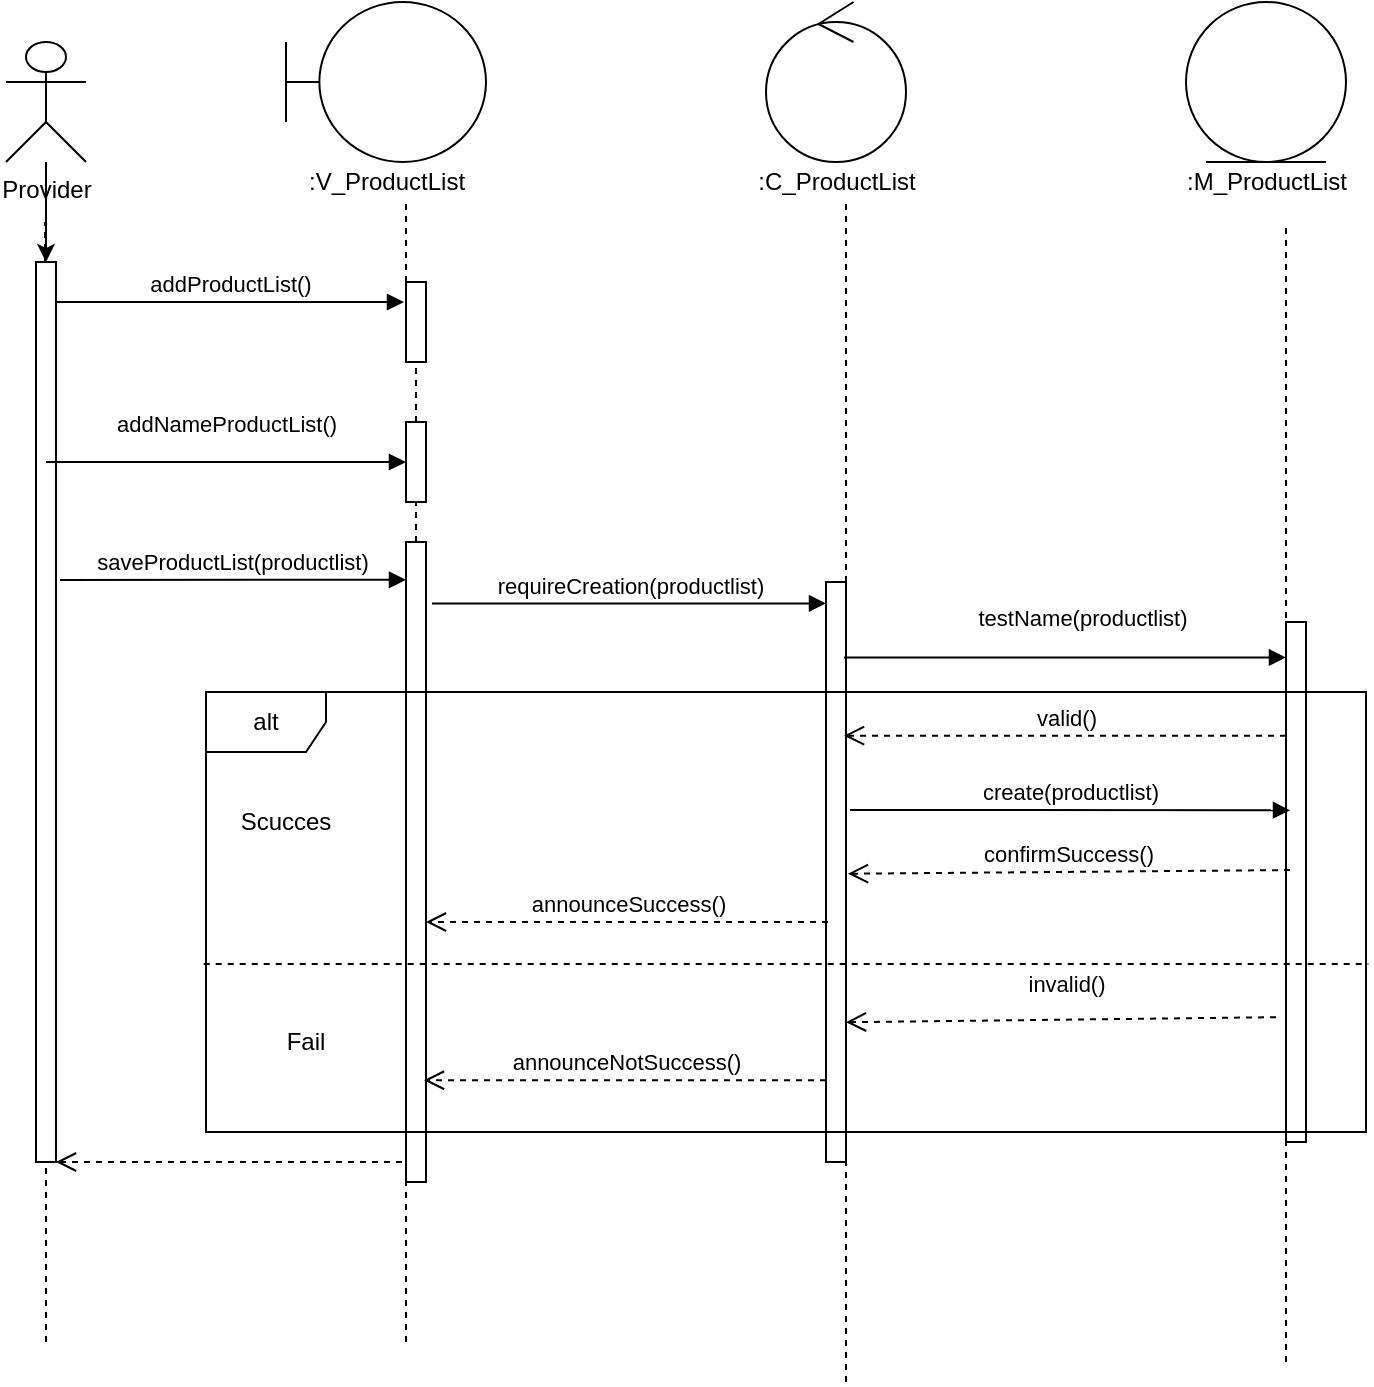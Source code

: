 <mxfile version="13.10.9" type="device"><diagram id="fVo-jaXxyMaUYtxzM8br" name="Page-1"><mxGraphModel dx="1038" dy="575" grid="1" gridSize="10" guides="1" tooltips="1" connect="1" arrows="1" fold="1" page="1" pageScale="1" pageWidth="827" pageHeight="1169" math="0" shadow="0"><root><mxCell id="0"/><mxCell id="1" parent="0"/><mxCell id="BT79eQpHgMyilD5FRebC-33" value="" style="edgeStyle=orthogonalEdgeStyle;rounded=0;orthogonalLoop=1;jettySize=auto;html=1;" parent="1" source="BT79eQpHgMyilD5FRebC-3" target="BT79eQpHgMyilD5FRebC-16" edge="1"><mxGeometry relative="1" as="geometry"/></mxCell><mxCell id="BT79eQpHgMyilD5FRebC-3" value="&lt;div&gt;Provider&lt;/div&gt;&lt;div&gt;&lt;br&gt;&lt;/div&gt;" style="shape=umlActor;verticalLabelPosition=bottom;verticalAlign=top;html=1;" parent="1" vertex="1"><mxGeometry x="100" y="40" width="40" height="60" as="geometry"/></mxCell><mxCell id="BT79eQpHgMyilD5FRebC-6" value="" style="endArrow=none;dashed=1;html=1;" parent="1" source="BT79eQpHgMyilD5FRebC-16" edge="1"><mxGeometry width="50" height="50" relative="1" as="geometry"><mxPoint x="119.5" y="460" as="sourcePoint"/><mxPoint x="119.5" y="130" as="targetPoint"/></mxGeometry></mxCell><mxCell id="BT79eQpHgMyilD5FRebC-7" value="" style="shape=umlBoundary;whiteSpace=wrap;html=1;" parent="1" vertex="1"><mxGeometry x="240" y="20" width="100" height="80" as="geometry"/></mxCell><mxCell id="BT79eQpHgMyilD5FRebC-8" value="" style="endArrow=none;dashed=1;html=1;" parent="1" source="BT79eQpHgMyilD5FRebC-18" edge="1"><mxGeometry width="50" height="50" relative="1" as="geometry"><mxPoint x="300" y="450" as="sourcePoint"/><mxPoint x="300" y="120" as="targetPoint"/></mxGeometry></mxCell><mxCell id="BT79eQpHgMyilD5FRebC-9" value="" style="ellipse;shape=umlControl;whiteSpace=wrap;html=1;" parent="1" vertex="1"><mxGeometry x="480" y="20" width="70" height="80" as="geometry"/></mxCell><mxCell id="BT79eQpHgMyilD5FRebC-10" value=":V_ProductList" style="text;html=1;align=center;verticalAlign=middle;resizable=0;points=[];autosize=1;" parent="1" vertex="1"><mxGeometry x="245" y="100" width="90" height="20" as="geometry"/></mxCell><mxCell id="BT79eQpHgMyilD5FRebC-11" value=":C_ProductList" style="text;html=1;align=center;verticalAlign=middle;resizable=0;points=[];autosize=1;" parent="1" vertex="1"><mxGeometry x="470" y="100" width="90" height="20" as="geometry"/></mxCell><mxCell id="BT79eQpHgMyilD5FRebC-12" value="" style="endArrow=none;dashed=1;html=1;" parent="1" source="BT79eQpHgMyilD5FRebC-28" edge="1"><mxGeometry width="50" height="50" relative="1" as="geometry"><mxPoint x="520" y="450" as="sourcePoint"/><mxPoint x="520" y="120" as="targetPoint"/></mxGeometry></mxCell><mxCell id="BT79eQpHgMyilD5FRebC-13" value="" style="ellipse;shape=umlEntity;whiteSpace=wrap;html=1;" parent="1" vertex="1"><mxGeometry x="690" y="20" width="80" height="80" as="geometry"/></mxCell><mxCell id="BT79eQpHgMyilD5FRebC-14" value=":M_ProductList" style="text;html=1;align=center;verticalAlign=middle;resizable=0;points=[];autosize=1;" parent="1" vertex="1"><mxGeometry x="685" y="100" width="90" height="20" as="geometry"/></mxCell><mxCell id="BT79eQpHgMyilD5FRebC-15" value="" style="endArrow=none;dashed=1;html=1;" parent="1" edge="1"><mxGeometry width="50" height="50" relative="1" as="geometry"><mxPoint x="740" y="700" as="sourcePoint"/><mxPoint x="740" y="130" as="targetPoint"/></mxGeometry></mxCell><mxCell id="BT79eQpHgMyilD5FRebC-16" value="" style="html=1;points=[];perimeter=orthogonalPerimeter;" parent="1" vertex="1"><mxGeometry x="115" y="150" width="10" height="450" as="geometry"/></mxCell><mxCell id="BT79eQpHgMyilD5FRebC-17" value="" style="endArrow=none;dashed=1;html=1;" parent="1" target="BT79eQpHgMyilD5FRebC-16" edge="1"><mxGeometry width="50" height="50" relative="1" as="geometry"><mxPoint x="120" y="690" as="sourcePoint"/><mxPoint x="119.5" y="130" as="targetPoint"/></mxGeometry></mxCell><mxCell id="BT79eQpHgMyilD5FRebC-18" value="" style="html=1;points=[];perimeter=orthogonalPerimeter;" parent="1" vertex="1"><mxGeometry x="300" y="160" width="10" height="40" as="geometry"/></mxCell><mxCell id="BT79eQpHgMyilD5FRebC-19" value="" style="endArrow=none;dashed=1;html=1;" parent="1" source="BT79eQpHgMyilD5FRebC-22" target="BT79eQpHgMyilD5FRebC-18" edge="1"><mxGeometry width="50" height="50" relative="1" as="geometry"><mxPoint x="300" y="450" as="sourcePoint"/><mxPoint x="300" y="120" as="targetPoint"/></mxGeometry></mxCell><mxCell id="BT79eQpHgMyilD5FRebC-21" value="addProductList()" style="html=1;verticalAlign=bottom;endArrow=block;" parent="1" source="BT79eQpHgMyilD5FRebC-16" edge="1"><mxGeometry width="80" relative="1" as="geometry"><mxPoint x="370" y="300" as="sourcePoint"/><mxPoint x="299" y="170" as="targetPoint"/></mxGeometry></mxCell><mxCell id="BT79eQpHgMyilD5FRebC-22" value="" style="html=1;points=[];perimeter=orthogonalPerimeter;" parent="1" vertex="1"><mxGeometry x="300" y="230" width="10" height="40" as="geometry"/></mxCell><mxCell id="BT79eQpHgMyilD5FRebC-23" value="" style="endArrow=none;dashed=1;html=1;" parent="1" source="BT79eQpHgMyilD5FRebC-25" target="BT79eQpHgMyilD5FRebC-22" edge="1"><mxGeometry width="50" height="50" relative="1" as="geometry"><mxPoint x="300" y="450" as="sourcePoint"/><mxPoint x="300" y="200" as="targetPoint"/></mxGeometry></mxCell><mxCell id="BT79eQpHgMyilD5FRebC-24" value="addNameProductList()" style="html=1;verticalAlign=bottom;endArrow=block;" parent="1" target="BT79eQpHgMyilD5FRebC-22" edge="1"><mxGeometry y="10" width="80" relative="1" as="geometry"><mxPoint x="120" y="250" as="sourcePoint"/><mxPoint x="450" y="300" as="targetPoint"/><mxPoint as="offset"/></mxGeometry></mxCell><mxCell id="BT79eQpHgMyilD5FRebC-25" value="" style="html=1;points=[];perimeter=orthogonalPerimeter;" parent="1" vertex="1"><mxGeometry x="300" y="290" width="10" height="320" as="geometry"/></mxCell><mxCell id="BT79eQpHgMyilD5FRebC-26" value="" style="endArrow=none;dashed=1;html=1;" parent="1" target="BT79eQpHgMyilD5FRebC-25" edge="1"><mxGeometry width="50" height="50" relative="1" as="geometry"><mxPoint x="300" y="690" as="sourcePoint"/><mxPoint x="300" y="270" as="targetPoint"/></mxGeometry></mxCell><mxCell id="BT79eQpHgMyilD5FRebC-27" value="saveProductList(productlist)" style="html=1;verticalAlign=bottom;endArrow=block;entryX=0;entryY=0.059;entryDx=0;entryDy=0;entryPerimeter=0;" parent="1" target="BT79eQpHgMyilD5FRebC-25" edge="1"><mxGeometry width="80" relative="1" as="geometry"><mxPoint x="127" y="309" as="sourcePoint"/><mxPoint x="450" y="300" as="targetPoint"/></mxGeometry></mxCell><mxCell id="BT79eQpHgMyilD5FRebC-28" value="" style="html=1;points=[];perimeter=orthogonalPerimeter;" parent="1" vertex="1"><mxGeometry x="510" y="310" width="10" height="290" as="geometry"/></mxCell><mxCell id="BT79eQpHgMyilD5FRebC-29" value="" style="endArrow=none;dashed=1;html=1;" parent="1" target="BT79eQpHgMyilD5FRebC-28" edge="1"><mxGeometry width="50" height="50" relative="1" as="geometry"><mxPoint x="520" y="710" as="sourcePoint"/><mxPoint x="520" y="120" as="targetPoint"/></mxGeometry></mxCell><mxCell id="BT79eQpHgMyilD5FRebC-30" value="requireCreation(productlist)" style="html=1;verticalAlign=bottom;endArrow=block;exitX=1.3;exitY=0.096;exitDx=0;exitDy=0;exitPerimeter=0;" parent="1" source="BT79eQpHgMyilD5FRebC-25" target="BT79eQpHgMyilD5FRebC-28" edge="1"><mxGeometry width="80" relative="1" as="geometry"><mxPoint x="320" y="330" as="sourcePoint"/><mxPoint x="450" y="300" as="targetPoint"/></mxGeometry></mxCell><mxCell id="BT79eQpHgMyilD5FRebC-31" value="" style="html=1;points=[];perimeter=orthogonalPerimeter;" parent="1" vertex="1"><mxGeometry x="740" y="330" width="10" height="260" as="geometry"/></mxCell><mxCell id="BT79eQpHgMyilD5FRebC-32" value="testName(productlist)" style="html=1;verticalAlign=bottom;endArrow=block;exitX=0.9;exitY=0.13;exitDx=0;exitDy=0;exitPerimeter=0;" parent="1" source="BT79eQpHgMyilD5FRebC-28" target="BT79eQpHgMyilD5FRebC-31" edge="1"><mxGeometry x="0.079" y="11" width="80" relative="1" as="geometry"><mxPoint x="521" y="390" as="sourcePoint"/><mxPoint x="738" y="390" as="targetPoint"/><mxPoint as="offset"/></mxGeometry></mxCell><mxCell id="BT79eQpHgMyilD5FRebC-42" value="valid()" style="html=1;verticalAlign=bottom;endArrow=open;dashed=1;endSize=8;entryX=0.9;entryY=0.265;entryDx=0;entryDy=0;entryPerimeter=0;" parent="1" source="BT79eQpHgMyilD5FRebC-31" target="BT79eQpHgMyilD5FRebC-28" edge="1"><mxGeometry relative="1" as="geometry"><mxPoint x="450" y="340" as="sourcePoint"/><mxPoint x="370" y="340" as="targetPoint"/></mxGeometry></mxCell><mxCell id="BT79eQpHgMyilD5FRebC-43" value="announceSuccess()" style="html=1;verticalAlign=bottom;endArrow=open;dashed=1;endSize=8;" parent="1" target="BT79eQpHgMyilD5FRebC-25" edge="1"><mxGeometry relative="1" as="geometry"><mxPoint x="511" y="480" as="sourcePoint"/><mxPoint x="370" y="340" as="targetPoint"/></mxGeometry></mxCell><mxCell id="BT79eQpHgMyilD5FRebC-44" value="" style="html=1;verticalAlign=bottom;endArrow=open;dashed=1;endSize=8;" parent="1" target="BT79eQpHgMyilD5FRebC-16" edge="1"><mxGeometry relative="1" as="geometry"><mxPoint x="298" y="600" as="sourcePoint"/><mxPoint x="370" y="340" as="targetPoint"/></mxGeometry></mxCell><mxCell id="RfuM9DsvP2pAFu_wZttO-1" value="create(productlist)" style="html=1;verticalAlign=bottom;endArrow=block;entryX=0.2;entryY=0.362;entryDx=0;entryDy=0;entryPerimeter=0;exitX=1.2;exitY=0.393;exitDx=0;exitDy=0;exitPerimeter=0;" parent="1" source="BT79eQpHgMyilD5FRebC-28" target="BT79eQpHgMyilD5FRebC-31" edge="1"><mxGeometry width="80" relative="1" as="geometry"><mxPoint x="515" y="429" as="sourcePoint"/><mxPoint x="739" y="392" as="targetPoint"/></mxGeometry></mxCell><mxCell id="RfuM9DsvP2pAFu_wZttO-2" value="confirmSuccess()" style="html=1;verticalAlign=bottom;endArrow=open;dashed=1;endSize=8;exitX=0.2;exitY=0.477;exitDx=0;exitDy=0;exitPerimeter=0;entryX=1.1;entryY=0.503;entryDx=0;entryDy=0;entryPerimeter=0;" parent="1" source="BT79eQpHgMyilD5FRebC-31" target="BT79eQpHgMyilD5FRebC-28" edge="1"><mxGeometry x="0.009" relative="1" as="geometry"><mxPoint x="430" y="320" as="sourcePoint"/><mxPoint x="520" y="450" as="targetPoint"/><mxPoint as="offset"/></mxGeometry></mxCell><mxCell id="RfuM9DsvP2pAFu_wZttO-3" value="invalid()" style="html=1;verticalAlign=bottom;endArrow=open;dashed=1;endSize=8;exitX=-0.5;exitY=0.76;exitDx=0;exitDy=0;exitPerimeter=0;entryX=1;entryY=0.759;entryDx=0;entryDy=0;entryPerimeter=0;" parent="1" source="BT79eQpHgMyilD5FRebC-31" target="BT79eQpHgMyilD5FRebC-28" edge="1"><mxGeometry x="-0.024" y="-9" relative="1" as="geometry"><mxPoint x="430" y="320" as="sourcePoint"/><mxPoint x="350" y="320" as="targetPoint"/><mxPoint as="offset"/></mxGeometry></mxCell><mxCell id="RfuM9DsvP2pAFu_wZttO-4" value="announceNotSuccess()" style="html=1;verticalAlign=bottom;endArrow=open;dashed=1;endSize=8;entryX=0.9;entryY=0.841;entryDx=0;entryDy=0;entryPerimeter=0;" parent="1" source="BT79eQpHgMyilD5FRebC-28" target="BT79eQpHgMyilD5FRebC-25" edge="1"><mxGeometry relative="1" as="geometry"><mxPoint x="430" y="440" as="sourcePoint"/><mxPoint x="350" y="440" as="targetPoint"/></mxGeometry></mxCell><mxCell id="RfuM9DsvP2pAFu_wZttO-5" value="alt" style="shape=umlFrame;whiteSpace=wrap;html=1;" parent="1" vertex="1"><mxGeometry x="200" y="365" width="580" height="220" as="geometry"/></mxCell><mxCell id="RfuM9DsvP2pAFu_wZttO-7" value="" style="endArrow=none;dashed=1;html=1;exitX=-0.002;exitY=0.618;exitDx=0;exitDy=0;exitPerimeter=0;entryX=1.002;entryY=0.618;entryDx=0;entryDy=0;entryPerimeter=0;" parent="1" source="RfuM9DsvP2pAFu_wZttO-5" target="RfuM9DsvP2pAFu_wZttO-5" edge="1"><mxGeometry width="50" height="50" relative="1" as="geometry"><mxPoint x="389" y="680" as="sourcePoint"/><mxPoint x="430" y="680" as="targetPoint"/></mxGeometry></mxCell><mxCell id="RfuM9DsvP2pAFu_wZttO-8" value="Scucces" style="text;html=1;strokeColor=none;fillColor=none;align=center;verticalAlign=middle;whiteSpace=wrap;rounded=0;" parent="1" vertex="1"><mxGeometry x="220" y="420" width="40" height="20" as="geometry"/></mxCell><mxCell id="RfuM9DsvP2pAFu_wZttO-9" value="Fail" style="text;html=1;strokeColor=none;fillColor=none;align=center;verticalAlign=middle;whiteSpace=wrap;rounded=0;" parent="1" vertex="1"><mxGeometry x="230" y="530" width="40" height="20" as="geometry"/></mxCell></root></mxGraphModel></diagram></mxfile>